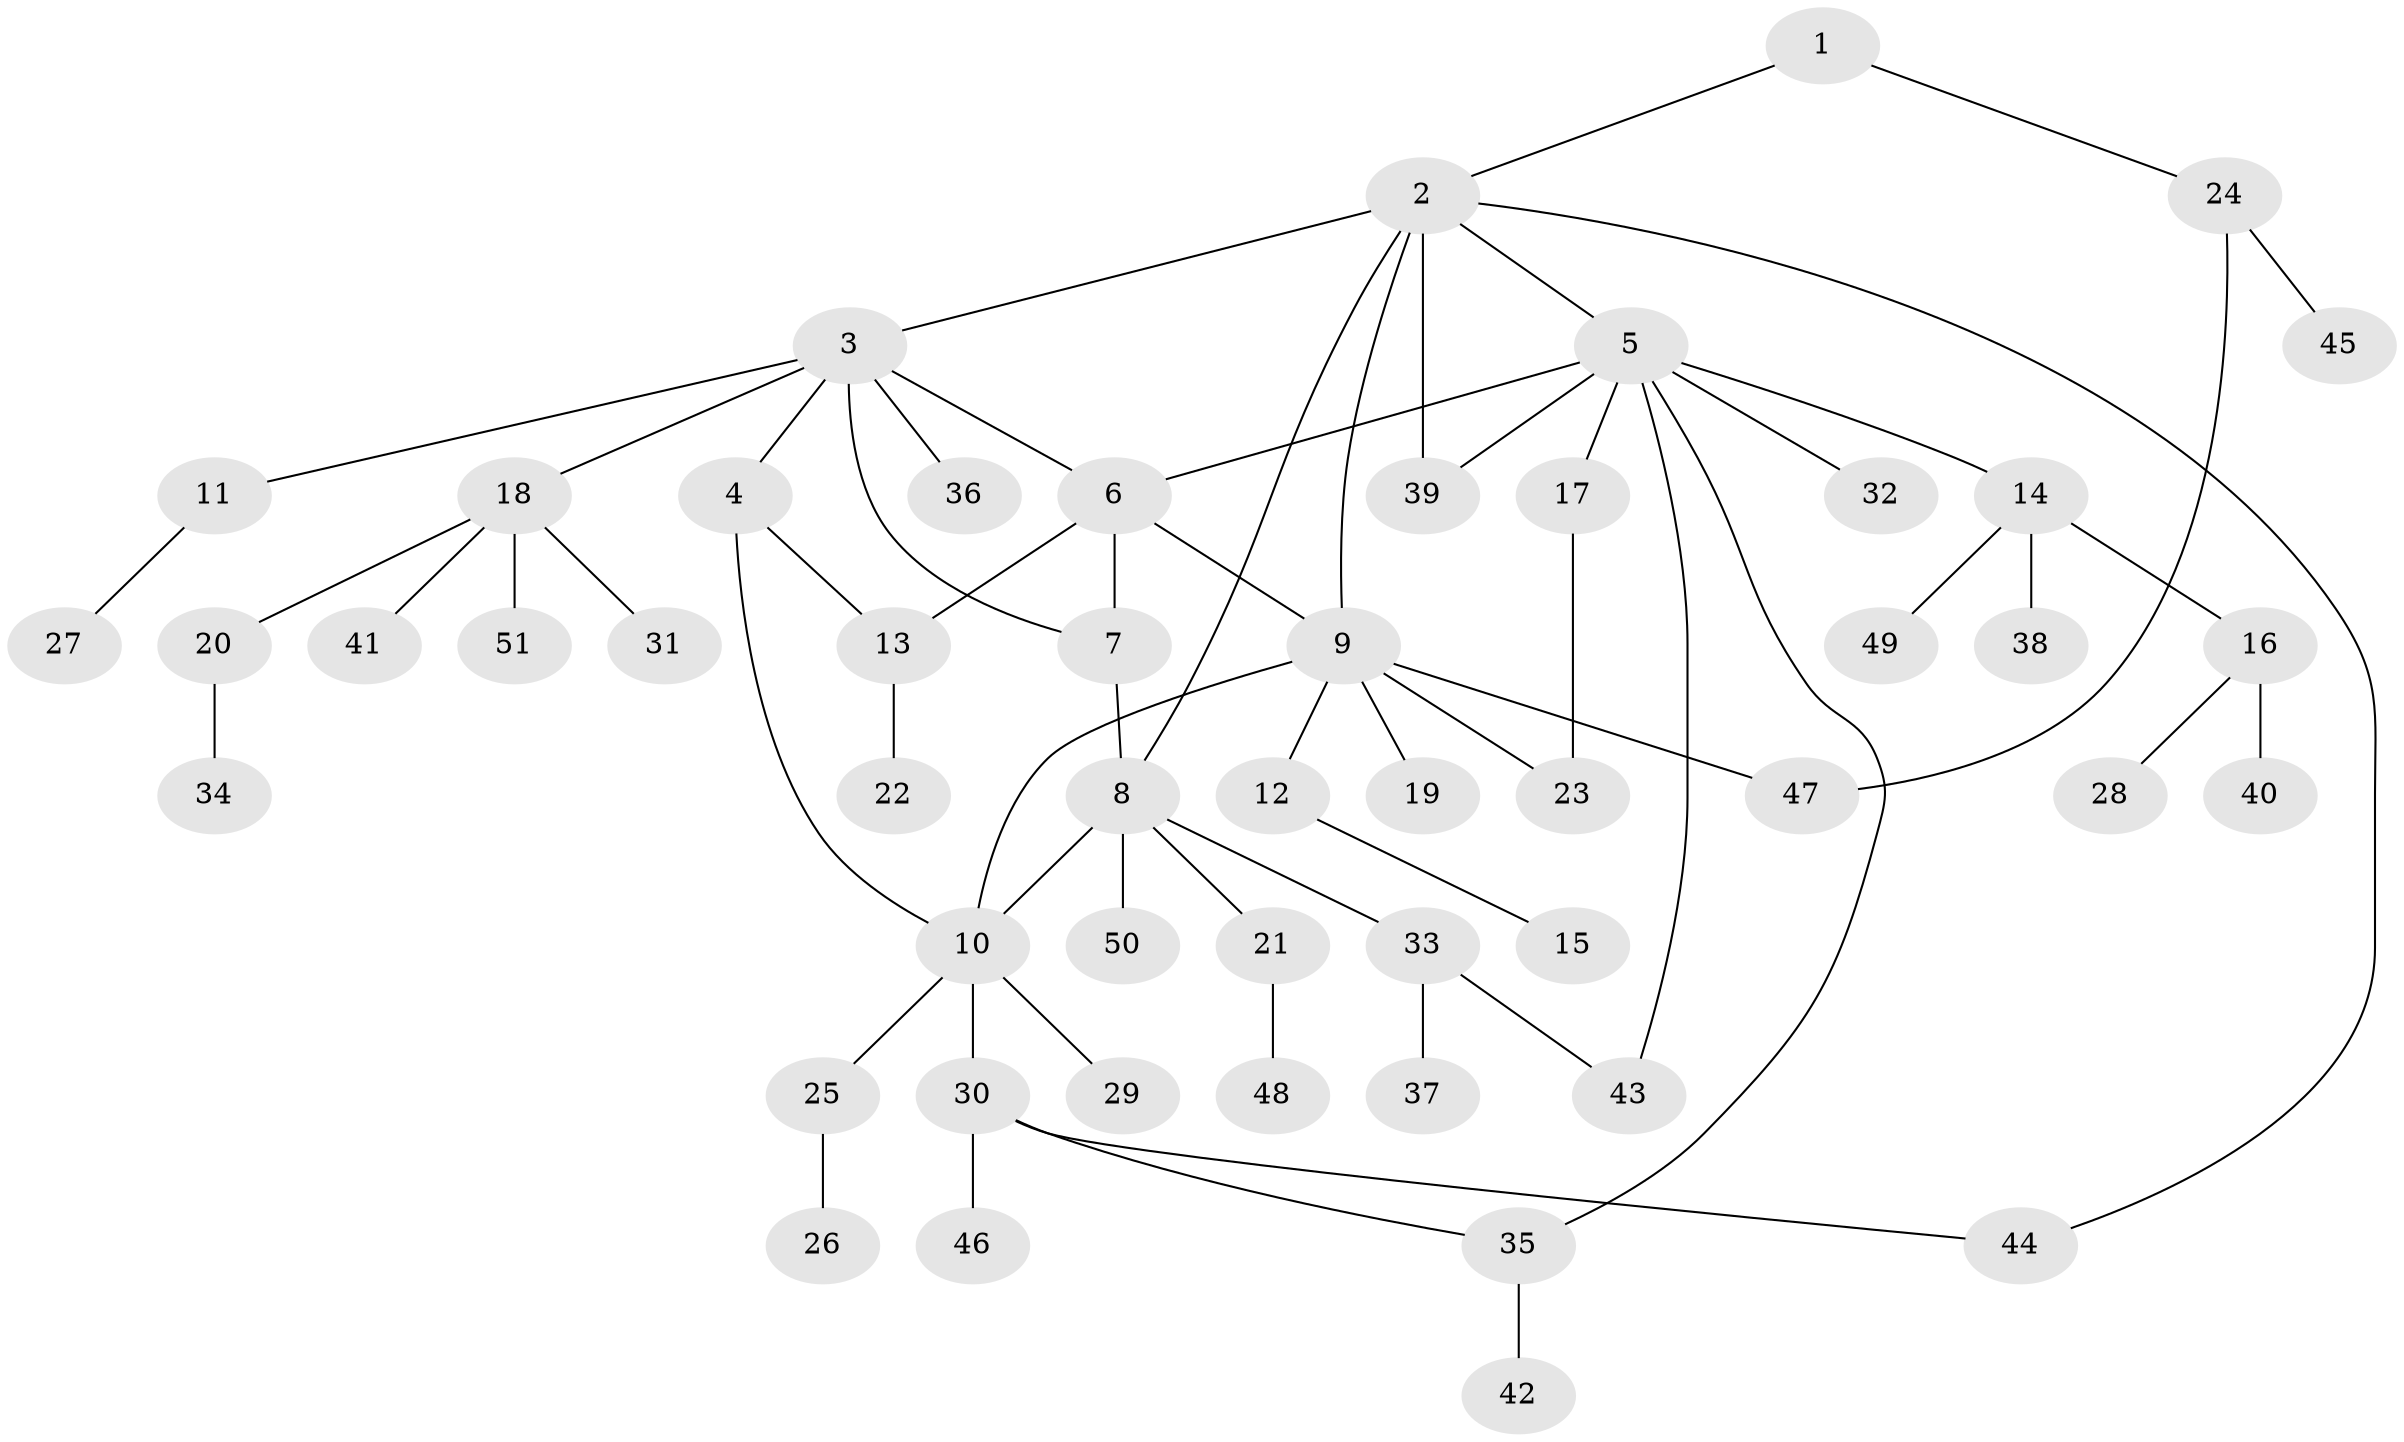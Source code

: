 // coarse degree distribution, {2: 0.2, 7: 0.08571428571428572, 6: 0.05714285714285714, 4: 0.05714285714285714, 9: 0.02857142857142857, 5: 0.02857142857142857, 1: 0.45714285714285713, 3: 0.08571428571428572}
// Generated by graph-tools (version 1.1) at 2025/52/02/27/25 19:52:14]
// undirected, 51 vertices, 63 edges
graph export_dot {
graph [start="1"]
  node [color=gray90,style=filled];
  1;
  2;
  3;
  4;
  5;
  6;
  7;
  8;
  9;
  10;
  11;
  12;
  13;
  14;
  15;
  16;
  17;
  18;
  19;
  20;
  21;
  22;
  23;
  24;
  25;
  26;
  27;
  28;
  29;
  30;
  31;
  32;
  33;
  34;
  35;
  36;
  37;
  38;
  39;
  40;
  41;
  42;
  43;
  44;
  45;
  46;
  47;
  48;
  49;
  50;
  51;
  1 -- 2;
  1 -- 24;
  2 -- 3;
  2 -- 5;
  2 -- 8;
  2 -- 9;
  2 -- 39;
  2 -- 44;
  3 -- 4;
  3 -- 6;
  3 -- 7;
  3 -- 11;
  3 -- 18;
  3 -- 36;
  4 -- 10;
  4 -- 13;
  5 -- 6;
  5 -- 14;
  5 -- 17;
  5 -- 32;
  5 -- 35;
  5 -- 39;
  5 -- 43;
  6 -- 7;
  6 -- 9;
  6 -- 13;
  7 -- 8;
  8 -- 10;
  8 -- 21;
  8 -- 33;
  8 -- 50;
  9 -- 10;
  9 -- 12;
  9 -- 19;
  9 -- 23;
  9 -- 47;
  10 -- 25;
  10 -- 29;
  10 -- 30;
  11 -- 27;
  12 -- 15;
  13 -- 22;
  14 -- 16;
  14 -- 38;
  14 -- 49;
  16 -- 28;
  16 -- 40;
  17 -- 23;
  18 -- 20;
  18 -- 31;
  18 -- 41;
  18 -- 51;
  20 -- 34;
  21 -- 48;
  24 -- 45;
  24 -- 47;
  25 -- 26;
  30 -- 35;
  30 -- 44;
  30 -- 46;
  33 -- 37;
  33 -- 43;
  35 -- 42;
}
